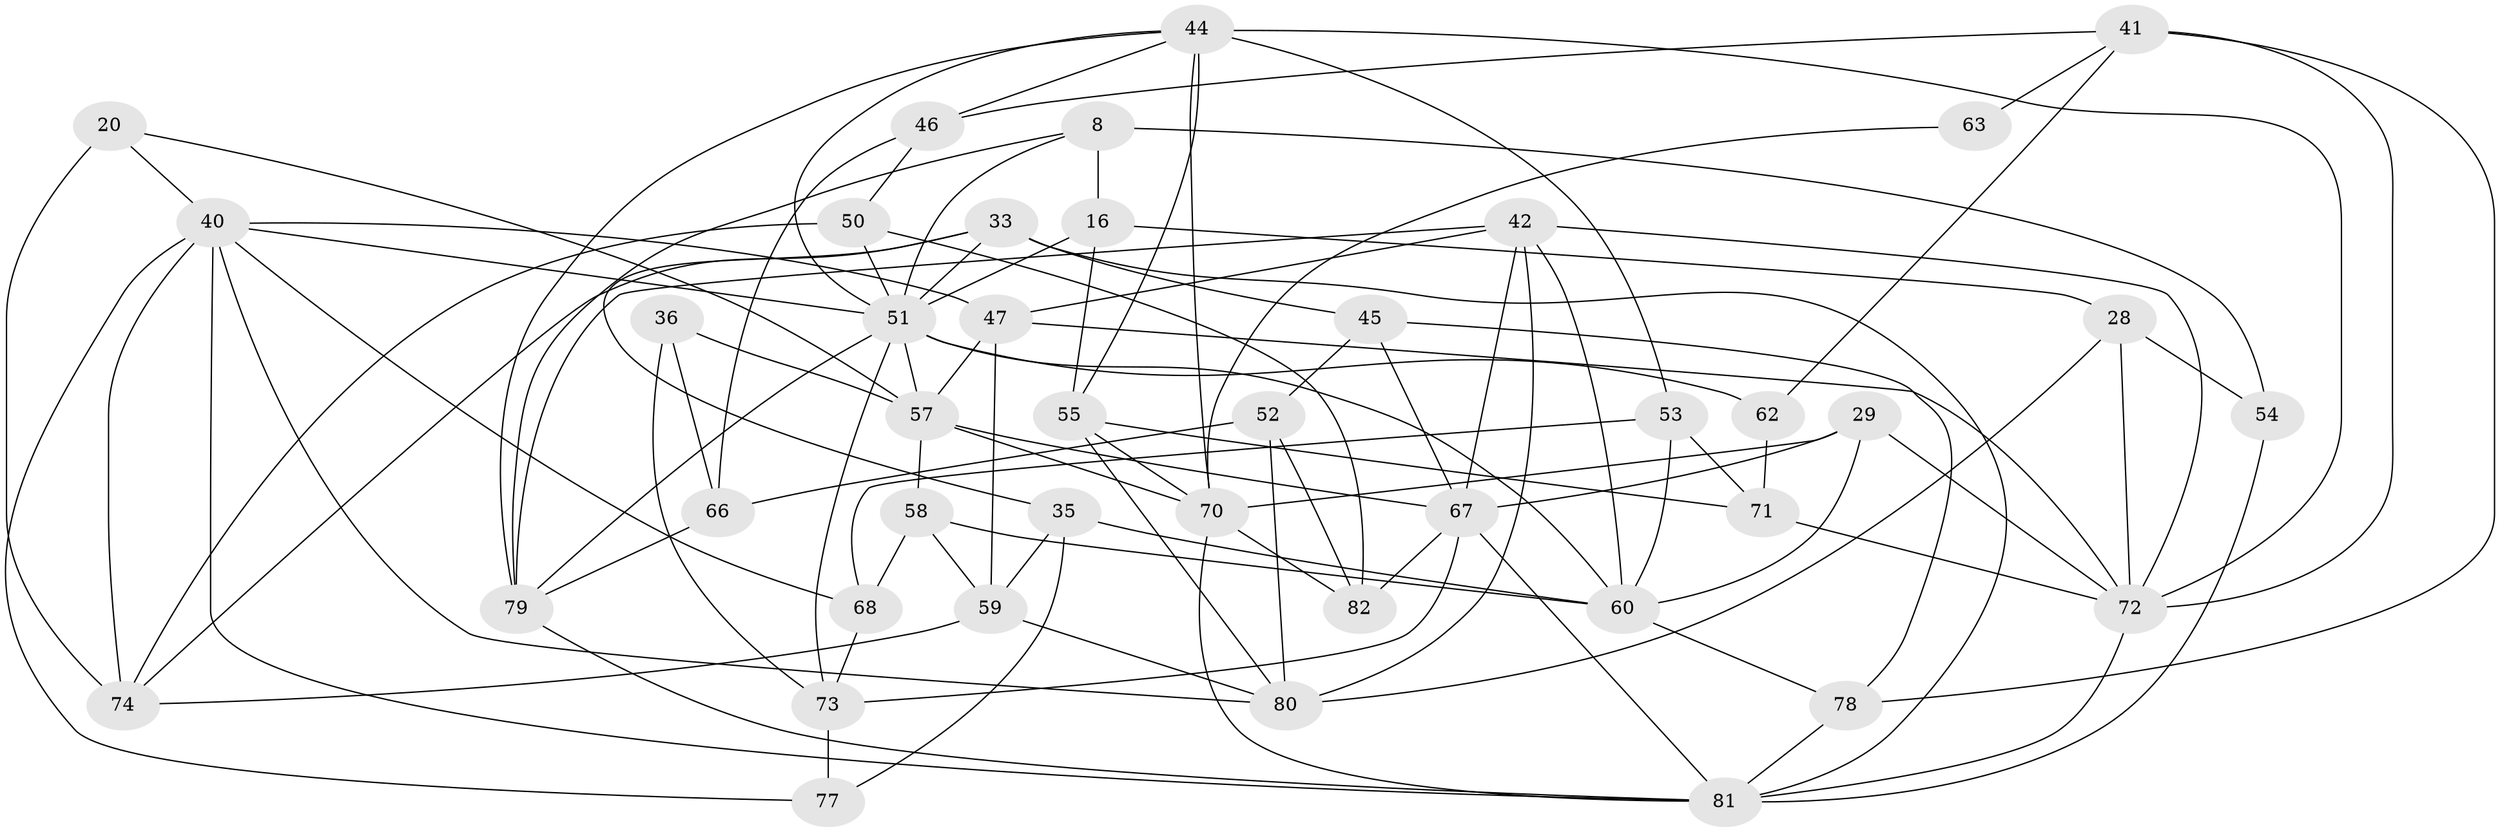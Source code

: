 // original degree distribution, {4: 1.0}
// Generated by graph-tools (version 1.1) at 2025/57/03/09/25 04:57:54]
// undirected, 41 vertices, 102 edges
graph export_dot {
graph [start="1"]
  node [color=gray90,style=filled];
  8 [super="+3"];
  16 [super="+11"];
  20;
  28;
  29;
  33 [super="+25"];
  35;
  36;
  40 [super="+27+39"];
  41 [super="+2"];
  42 [super="+6+10"];
  44 [super="+30+37"];
  45;
  46;
  47 [super="+23"];
  50;
  51 [super="+9+48"];
  52;
  53;
  54;
  55 [super="+49"];
  57 [super="+56"];
  58;
  59 [super="+14"];
  60 [super="+32"];
  62;
  63;
  66 [super="+31"];
  67 [super="+24+61"];
  68;
  70 [super="+1+13+17"];
  71;
  72 [super="+7+69+43"];
  73 [super="+34"];
  74 [super="+15"];
  77;
  78;
  79 [super="+19+76"];
  80 [super="+64+75"];
  81 [super="+22+65+38"];
  82;
  8 -- 54 [weight=2];
  8 -- 16 [weight=2];
  8 -- 51;
  8 -- 79;
  16 -- 55 [weight=2];
  16 -- 28;
  16 -- 51;
  20 -- 40;
  20 -- 74 [weight=2];
  20 -- 57;
  28 -- 54;
  28 -- 72;
  28 -- 80;
  29 -- 72;
  29 -- 70;
  29 -- 60;
  29 -- 67;
  33 -- 51 [weight=2];
  33 -- 35;
  33 -- 74;
  33 -- 45;
  33 -- 81;
  35 -- 77;
  35 -- 59;
  35 -- 60;
  36 -- 73;
  36 -- 57;
  36 -- 66 [weight=2];
  40 -- 68;
  40 -- 81;
  40 -- 51;
  40 -- 80;
  40 -- 74;
  40 -- 77;
  40 -- 47;
  41 -- 63 [weight=2];
  41 -- 62;
  41 -- 78;
  41 -- 46;
  41 -- 72;
  42 -- 60;
  42 -- 80 [weight=2];
  42 -- 47;
  42 -- 79 [weight=2];
  42 -- 72;
  42 -- 67;
  44 -- 53;
  44 -- 70;
  44 -- 72 [weight=2];
  44 -- 51;
  44 -- 55;
  44 -- 46;
  44 -- 79;
  45 -- 52;
  45 -- 78;
  45 -- 67;
  46 -- 50;
  46 -- 66;
  47 -- 59 [weight=2];
  47 -- 57;
  47 -- 72;
  50 -- 82;
  50 -- 74;
  50 -- 51;
  51 -- 60 [weight=2];
  51 -- 62 [weight=2];
  51 -- 73;
  51 -- 79;
  51 -- 57;
  52 -- 82;
  52 -- 66;
  52 -- 80;
  53 -- 60;
  53 -- 71;
  53 -- 68;
  54 -- 81;
  55 -- 71;
  55 -- 70 [weight=2];
  55 -- 80 [weight=2];
  57 -- 67 [weight=2];
  57 -- 70;
  57 -- 58;
  58 -- 68;
  58 -- 59;
  58 -- 60;
  59 -- 80;
  59 -- 74;
  60 -- 78;
  62 -- 71;
  63 -- 70 [weight=2];
  66 -- 79 [weight=2];
  67 -- 82;
  67 -- 81;
  67 -- 73;
  68 -- 73;
  70 -- 82;
  70 -- 81 [weight=2];
  71 -- 72;
  72 -- 81 [weight=2];
  73 -- 77 [weight=2];
  78 -- 81;
  79 -- 81;
}
